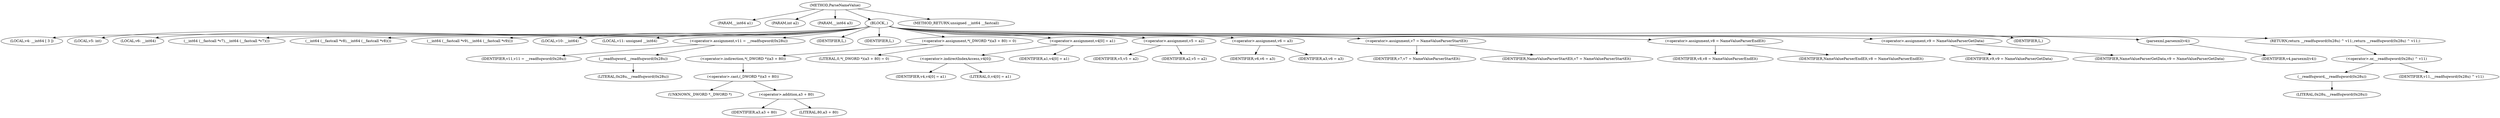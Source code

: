digraph ParseNameValue {  
"1000109" [label = "(METHOD,ParseNameValue)" ]
"1000110" [label = "(PARAM,__int64 a1)" ]
"1000111" [label = "(PARAM,int a2)" ]
"1000112" [label = "(PARAM,__int64 a3)" ]
"1000113" [label = "(BLOCK,,)" ]
"1000114" [label = "(LOCAL,v4: __int64 [ 3 ])" ]
"1000115" [label = "(LOCAL,v5: int)" ]
"1000116" [label = "(LOCAL,v6: __int64)" ]
"1000117" [label = "(__int64 (__fastcall *v7),__int64 (__fastcall *v7)())" ]
"1000118" [label = "(__int64 (__fastcall *v8),__int64 (__fastcall *v8)())" ]
"1000119" [label = "(__int64 (__fastcall *v9),__int64 (__fastcall *v9)())" ]
"1000120" [label = "(LOCAL,v10: __int64)" ]
"1000121" [label = "(LOCAL,v11: unsigned __int64)" ]
"1000122" [label = "(<operator>.assignment,v11 = __readfsqword(0x28u))" ]
"1000123" [label = "(IDENTIFIER,v11,v11 = __readfsqword(0x28u))" ]
"1000124" [label = "(__readfsqword,__readfsqword(0x28u))" ]
"1000125" [label = "(LITERAL,0x28u,__readfsqword(0x28u))" ]
"1000126" [label = "(IDENTIFIER,L,)" ]
"1000127" [label = "(IDENTIFIER,L,)" ]
"1000128" [label = "(<operator>.assignment,*(_DWORD *)(a3 + 80) = 0)" ]
"1000129" [label = "(<operator>.indirection,*(_DWORD *)(a3 + 80))" ]
"1000130" [label = "(<operator>.cast,(_DWORD *)(a3 + 80))" ]
"1000131" [label = "(UNKNOWN,_DWORD *,_DWORD *)" ]
"1000132" [label = "(<operator>.addition,a3 + 80)" ]
"1000133" [label = "(IDENTIFIER,a3,a3 + 80)" ]
"1000134" [label = "(LITERAL,80,a3 + 80)" ]
"1000135" [label = "(LITERAL,0,*(_DWORD *)(a3 + 80) = 0)" ]
"1000136" [label = "(<operator>.assignment,v4[0] = a1)" ]
"1000137" [label = "(<operator>.indirectIndexAccess,v4[0])" ]
"1000138" [label = "(IDENTIFIER,v4,v4[0] = a1)" ]
"1000139" [label = "(LITERAL,0,v4[0] = a1)" ]
"1000140" [label = "(IDENTIFIER,a1,v4[0] = a1)" ]
"1000141" [label = "(<operator>.assignment,v5 = a2)" ]
"1000142" [label = "(IDENTIFIER,v5,v5 = a2)" ]
"1000143" [label = "(IDENTIFIER,a2,v5 = a2)" ]
"1000144" [label = "(<operator>.assignment,v6 = a3)" ]
"1000145" [label = "(IDENTIFIER,v6,v6 = a3)" ]
"1000146" [label = "(IDENTIFIER,a3,v6 = a3)" ]
"1000147" [label = "(<operator>.assignment,v7 = NameValueParserStartElt)" ]
"1000148" [label = "(IDENTIFIER,v7,v7 = NameValueParserStartElt)" ]
"1000149" [label = "(IDENTIFIER,NameValueParserStartElt,v7 = NameValueParserStartElt)" ]
"1000150" [label = "(<operator>.assignment,v8 = NameValueParserEndElt)" ]
"1000151" [label = "(IDENTIFIER,v8,v8 = NameValueParserEndElt)" ]
"1000152" [label = "(IDENTIFIER,NameValueParserEndElt,v8 = NameValueParserEndElt)" ]
"1000153" [label = "(<operator>.assignment,v9 = NameValueParserGetData)" ]
"1000154" [label = "(IDENTIFIER,v9,v9 = NameValueParserGetData)" ]
"1000155" [label = "(IDENTIFIER,NameValueParserGetData,v9 = NameValueParserGetData)" ]
"1000156" [label = "(IDENTIFIER,L,)" ]
"1000157" [label = "(parsexml,parsexml(v4))" ]
"1000158" [label = "(IDENTIFIER,v4,parsexml(v4))" ]
"1000159" [label = "(RETURN,return __readfsqword(0x28u) ^ v11;,return __readfsqword(0x28u) ^ v11;)" ]
"1000160" [label = "(<operator>.or,__readfsqword(0x28u) ^ v11)" ]
"1000161" [label = "(__readfsqword,__readfsqword(0x28u))" ]
"1000162" [label = "(LITERAL,0x28u,__readfsqword(0x28u))" ]
"1000163" [label = "(IDENTIFIER,v11,__readfsqword(0x28u) ^ v11)" ]
"1000164" [label = "(METHOD_RETURN,unsigned __int64 __fastcall)" ]
  "1000109" -> "1000110" 
  "1000109" -> "1000111" 
  "1000109" -> "1000112" 
  "1000109" -> "1000113" 
  "1000109" -> "1000164" 
  "1000113" -> "1000114" 
  "1000113" -> "1000115" 
  "1000113" -> "1000116" 
  "1000113" -> "1000117" 
  "1000113" -> "1000118" 
  "1000113" -> "1000119" 
  "1000113" -> "1000120" 
  "1000113" -> "1000121" 
  "1000113" -> "1000122" 
  "1000113" -> "1000126" 
  "1000113" -> "1000127" 
  "1000113" -> "1000128" 
  "1000113" -> "1000136" 
  "1000113" -> "1000141" 
  "1000113" -> "1000144" 
  "1000113" -> "1000147" 
  "1000113" -> "1000150" 
  "1000113" -> "1000153" 
  "1000113" -> "1000156" 
  "1000113" -> "1000157" 
  "1000113" -> "1000159" 
  "1000122" -> "1000123" 
  "1000122" -> "1000124" 
  "1000124" -> "1000125" 
  "1000128" -> "1000129" 
  "1000128" -> "1000135" 
  "1000129" -> "1000130" 
  "1000130" -> "1000131" 
  "1000130" -> "1000132" 
  "1000132" -> "1000133" 
  "1000132" -> "1000134" 
  "1000136" -> "1000137" 
  "1000136" -> "1000140" 
  "1000137" -> "1000138" 
  "1000137" -> "1000139" 
  "1000141" -> "1000142" 
  "1000141" -> "1000143" 
  "1000144" -> "1000145" 
  "1000144" -> "1000146" 
  "1000147" -> "1000148" 
  "1000147" -> "1000149" 
  "1000150" -> "1000151" 
  "1000150" -> "1000152" 
  "1000153" -> "1000154" 
  "1000153" -> "1000155" 
  "1000157" -> "1000158" 
  "1000159" -> "1000160" 
  "1000160" -> "1000161" 
  "1000160" -> "1000163" 
  "1000161" -> "1000162" 
}
